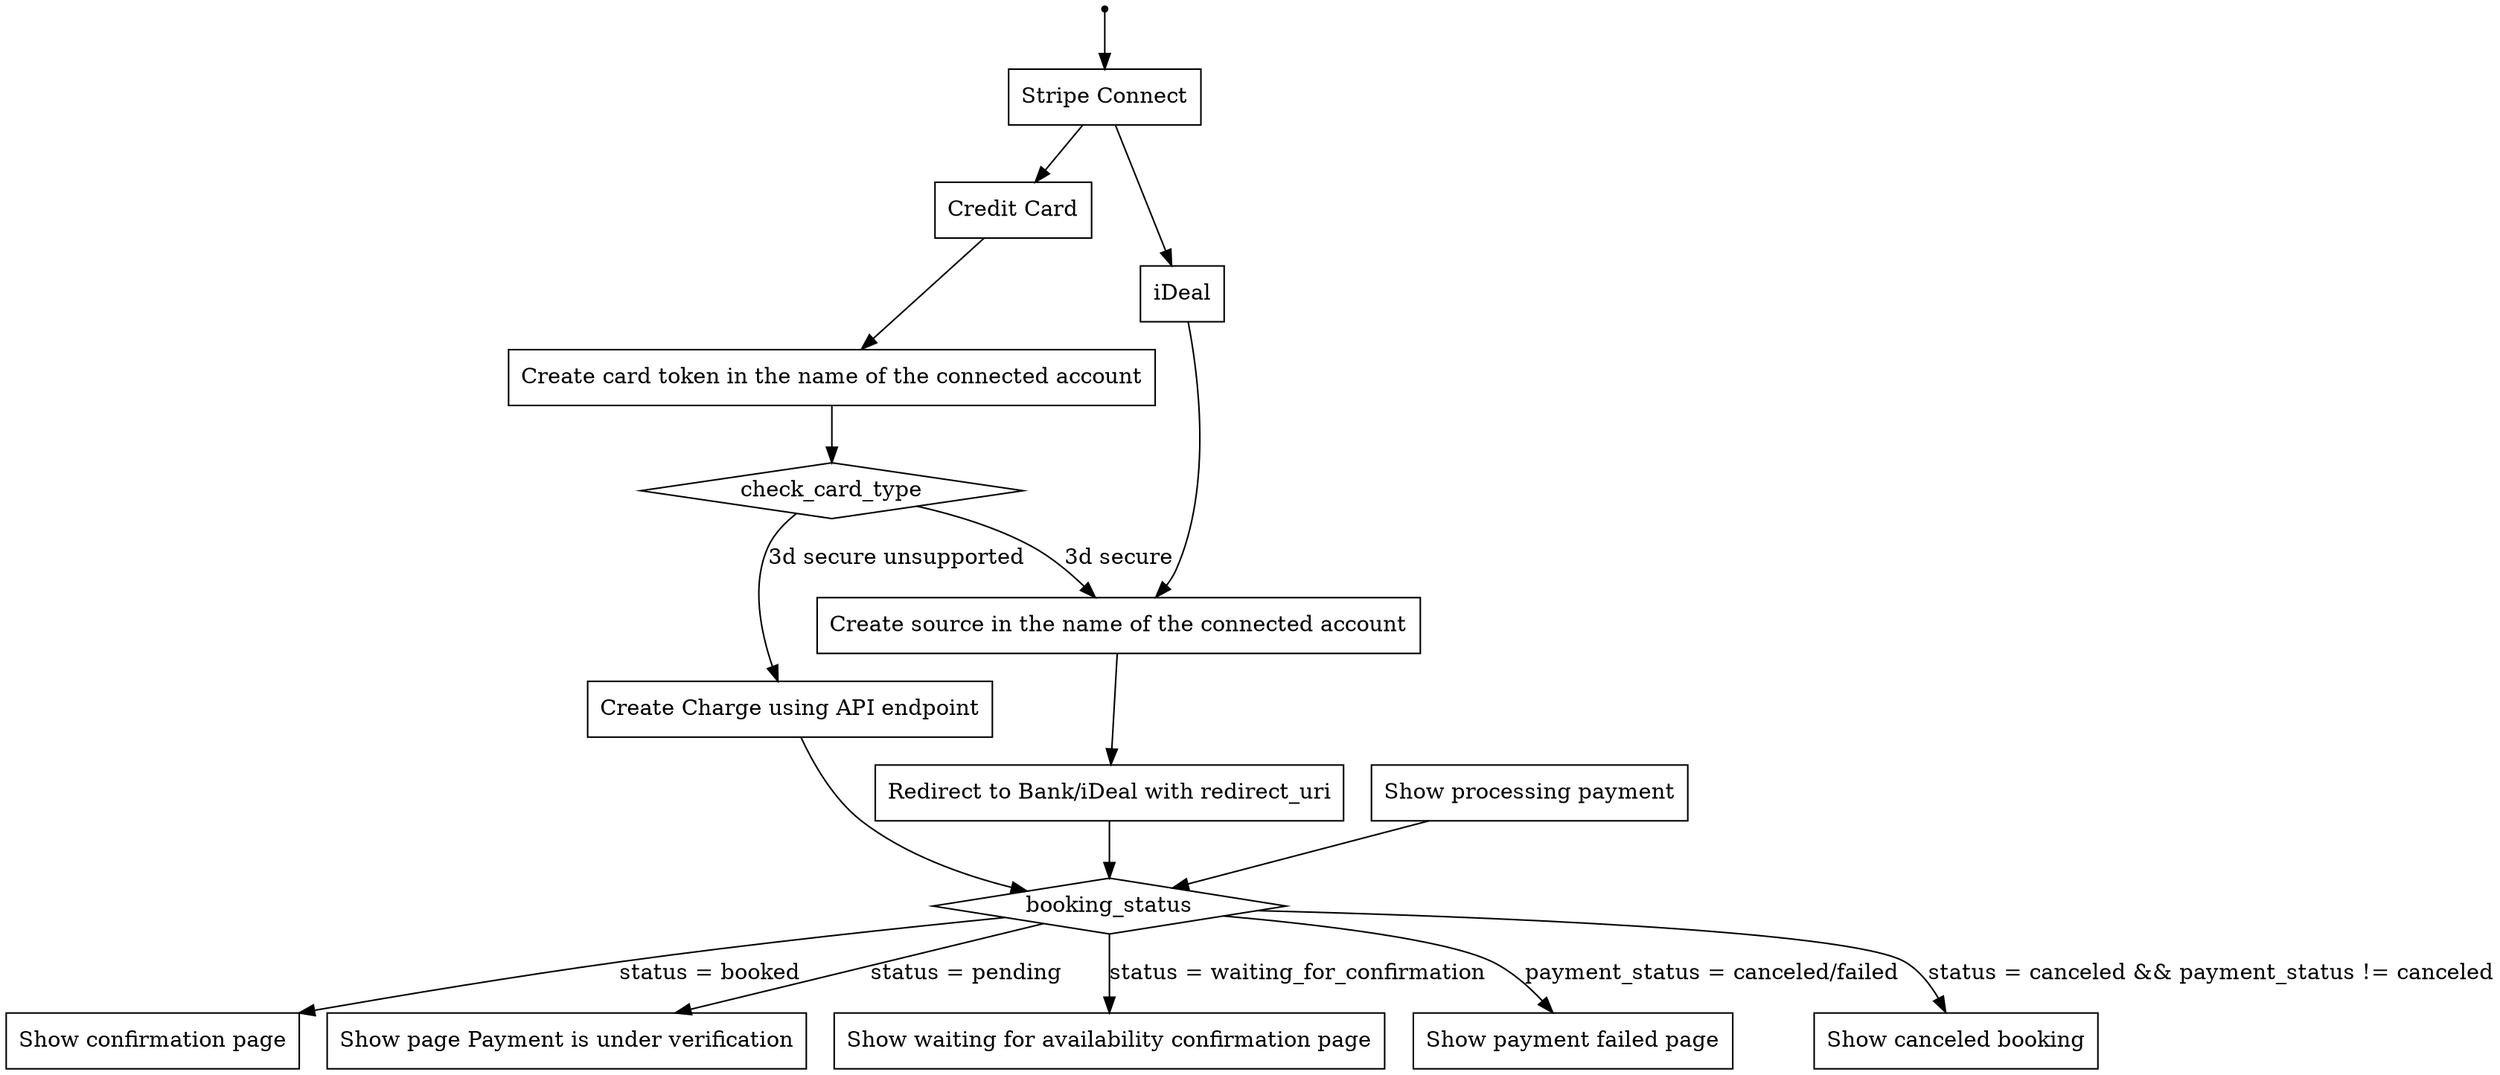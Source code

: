 digraph connect_flow {
    node [shape = point ]; qi
    node [shape = rectangle];
    check_card_type [shape="diamond", style=""];
    booking_status [shape="diamond", style=""];

    qi -> "Stripe Connect";
    "Stripe Connect" -> "Credit Card";
    "Stripe Connect" -> "iDeal";

    "Credit Card" -> "Create card token in the name of the connected account";
    "Create card token in the name of the connected account" -> check_card_type;
    check_card_type -> "Create source in the name of the connected account" [label = "3d secure"]
    check_card_type -> "Create Charge using API endpoint" [label = "3d secure unsupported"]
    "Create Charge using API endpoint" -> booking_status;
    "iDeal" -> "Create source in the name of the connected account";

    "Create source in the name of the connected account" -> "Redirect to Bank/iDeal with redirect_uri";
    "Redirect to Bank/iDeal with redirect_uri" -> booking_status
    "Show processing payment" -> booking_status

    booking_status -> "Show confirmation page"[ label = "status = booked"]
    booking_status -> "Show page Payment is under verification"[ label = "status = pending"]
    booking_status -> "Show waiting for availability confirmation page"[ label="status = waiting_for_confirmation"]
    booking_status -> "Show payment failed page"[ label="payment_status = canceled/failed"]
    booking_status -> "Show canceled booking"[ label="status = canceled && payment_status != canceled"]
}